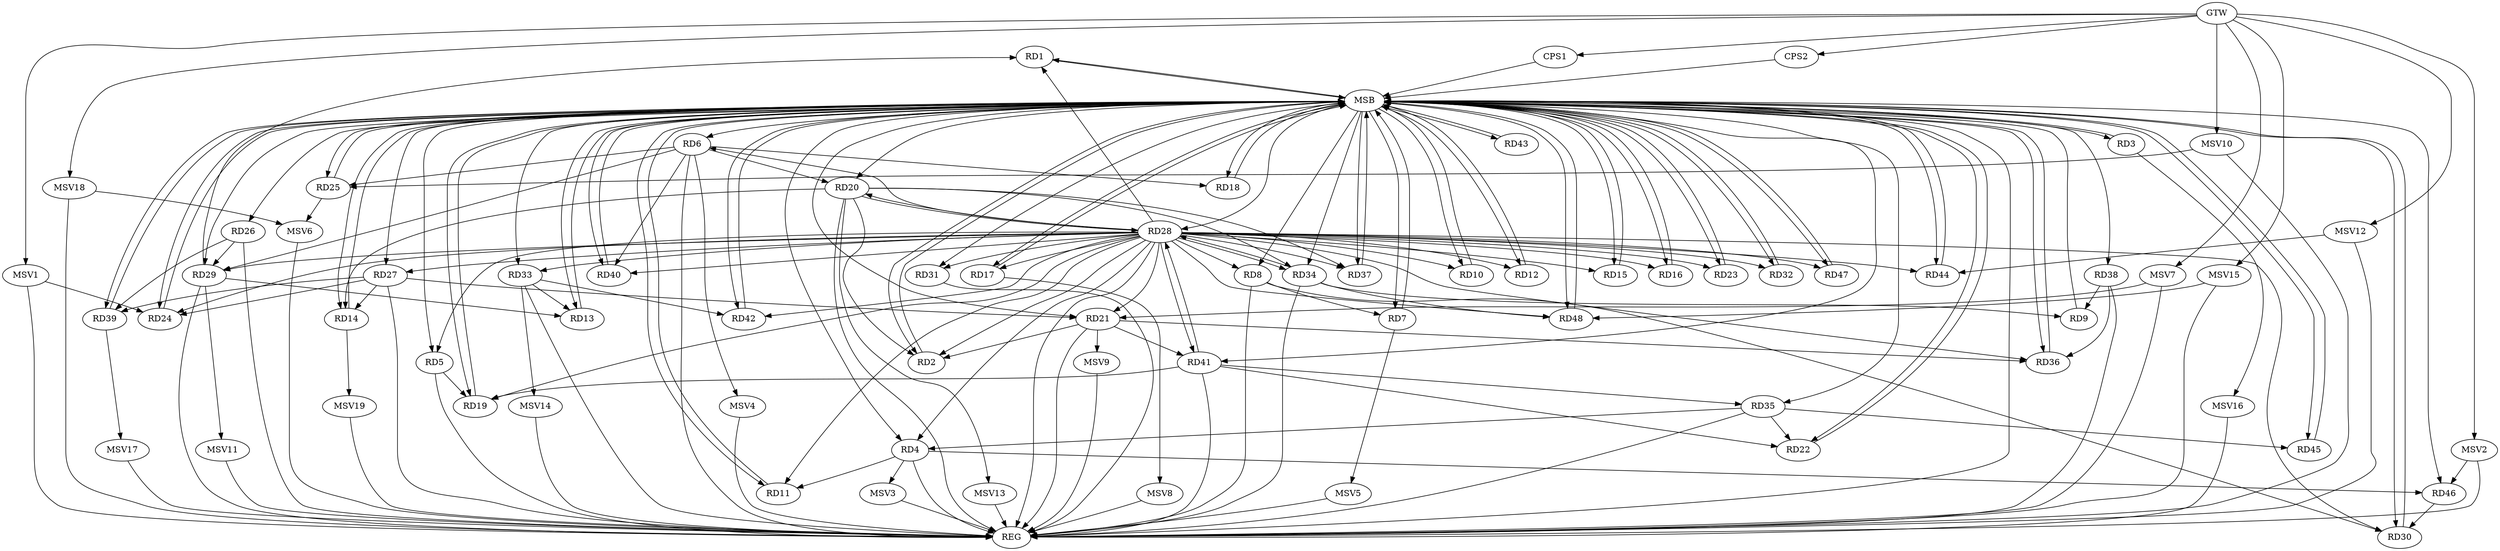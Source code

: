 strict digraph G {
  RD1 [ label="RD1" ];
  RD2 [ label="RD2" ];
  RD3 [ label="RD3" ];
  RD4 [ label="RD4" ];
  RD5 [ label="RD5" ];
  RD6 [ label="RD6" ];
  RD7 [ label="RD7" ];
  RD8 [ label="RD8" ];
  RD9 [ label="RD9" ];
  RD10 [ label="RD10" ];
  RD11 [ label="RD11" ];
  RD12 [ label="RD12" ];
  RD13 [ label="RD13" ];
  RD14 [ label="RD14" ];
  RD15 [ label="RD15" ];
  RD16 [ label="RD16" ];
  RD17 [ label="RD17" ];
  RD18 [ label="RD18" ];
  RD19 [ label="RD19" ];
  RD20 [ label="RD20" ];
  RD21 [ label="RD21" ];
  RD22 [ label="RD22" ];
  RD23 [ label="RD23" ];
  RD24 [ label="RD24" ];
  RD25 [ label="RD25" ];
  RD26 [ label="RD26" ];
  RD27 [ label="RD27" ];
  RD28 [ label="RD28" ];
  RD29 [ label="RD29" ];
  RD30 [ label="RD30" ];
  RD31 [ label="RD31" ];
  RD32 [ label="RD32" ];
  RD33 [ label="RD33" ];
  RD34 [ label="RD34" ];
  RD35 [ label="RD35" ];
  RD36 [ label="RD36" ];
  RD37 [ label="RD37" ];
  RD38 [ label="RD38" ];
  RD39 [ label="RD39" ];
  RD40 [ label="RD40" ];
  RD41 [ label="RD41" ];
  RD42 [ label="RD42" ];
  RD43 [ label="RD43" ];
  RD44 [ label="RD44" ];
  RD45 [ label="RD45" ];
  RD46 [ label="RD46" ];
  RD47 [ label="RD47" ];
  RD48 [ label="RD48" ];
  CPS1 [ label="CPS1" ];
  CPS2 [ label="CPS2" ];
  GTW [ label="GTW" ];
  REG [ label="REG" ];
  MSB [ label="MSB" ];
  MSV1 [ label="MSV1" ];
  MSV2 [ label="MSV2" ];
  MSV3 [ label="MSV3" ];
  MSV4 [ label="MSV4" ];
  MSV5 [ label="MSV5" ];
  MSV6 [ label="MSV6" ];
  MSV7 [ label="MSV7" ];
  MSV8 [ label="MSV8" ];
  MSV9 [ label="MSV9" ];
  MSV10 [ label="MSV10" ];
  MSV11 [ label="MSV11" ];
  MSV12 [ label="MSV12" ];
  MSV13 [ label="MSV13" ];
  MSV14 [ label="MSV14" ];
  MSV15 [ label="MSV15" ];
  MSV16 [ label="MSV16" ];
  MSV17 [ label="MSV17" ];
  MSV18 [ label="MSV18" ];
  MSV19 [ label="MSV19" ];
  RD28 -> RD1;
  RD29 -> RD1;
  RD20 -> RD2;
  RD21 -> RD2;
  RD4 -> RD11;
  RD35 -> RD4;
  RD4 -> RD46;
  RD5 -> RD19;
  RD6 -> RD18;
  RD6 -> RD20;
  RD6 -> RD25;
  RD6 -> RD29;
  RD6 -> RD40;
  RD8 -> RD7;
  RD28 -> RD8;
  RD8 -> RD30;
  RD34 -> RD9;
  RD38 -> RD9;
  RD29 -> RD13;
  RD33 -> RD13;
  RD20 -> RD14;
  RD27 -> RD14;
  RD28 -> RD15;
  RD28 -> RD19;
  RD41 -> RD19;
  RD20 -> RD28;
  RD20 -> RD34;
  RD20 -> RD37;
  RD27 -> RD21;
  RD21 -> RD36;
  RD21 -> RD41;
  RD35 -> RD22;
  RD41 -> RD22;
  RD27 -> RD24;
  RD26 -> RD29;
  RD26 -> RD39;
  RD27 -> RD39;
  RD28 -> RD30;
  RD28 -> RD31;
  RD34 -> RD28;
  RD28 -> RD36;
  RD41 -> RD28;
  RD28 -> RD44;
  RD46 -> RD30;
  RD33 -> RD42;
  RD34 -> RD48;
  RD41 -> RD35;
  RD35 -> RD45;
  RD38 -> RD36;
  GTW -> CPS1;
  GTW -> CPS2;
  RD4 -> REG;
  RD5 -> REG;
  RD6 -> REG;
  RD8 -> REG;
  RD20 -> REG;
  RD21 -> REG;
  RD26 -> REG;
  RD27 -> REG;
  RD28 -> REG;
  RD29 -> REG;
  RD31 -> REG;
  RD33 -> REG;
  RD34 -> REG;
  RD35 -> REG;
  RD38 -> REG;
  RD41 -> REG;
  RD1 -> MSB;
  MSB -> RD6;
  MSB -> RD20;
  MSB -> RD26;
  MSB -> RD34;
  MSB -> RD42;
  MSB -> RD44;
  MSB -> REG;
  RD2 -> MSB;
  MSB -> RD5;
  MSB -> RD11;
  MSB -> RD22;
  MSB -> RD32;
  MSB -> RD36;
  MSB -> RD37;
  MSB -> RD45;
  RD3 -> MSB;
  MSB -> RD12;
  MSB -> RD16;
  MSB -> RD21;
  MSB -> RD23;
  MSB -> RD24;
  MSB -> RD28;
  MSB -> RD38;
  MSB -> RD41;
  RD7 -> MSB;
  MSB -> RD8;
  MSB -> RD17;
  RD9 -> MSB;
  MSB -> RD46;
  RD10 -> MSB;
  MSB -> RD19;
  RD11 -> MSB;
  MSB -> RD7;
  MSB -> RD30;
  RD12 -> MSB;
  MSB -> RD10;
  MSB -> RD31;
  MSB -> RD40;
  MSB -> RD47;
  RD13 -> MSB;
  MSB -> RD1;
  MSB -> RD15;
  MSB -> RD25;
  RD14 -> MSB;
  MSB -> RD3;
  MSB -> RD43;
  RD15 -> MSB;
  MSB -> RD2;
  MSB -> RD14;
  MSB -> RD29;
  RD16 -> MSB;
  MSB -> RD4;
  RD17 -> MSB;
  MSB -> RD13;
  RD18 -> MSB;
  MSB -> RD33;
  RD19 -> MSB;
  MSB -> RD35;
  RD22 -> MSB;
  MSB -> RD27;
  MSB -> RD39;
  RD23 -> MSB;
  MSB -> RD18;
  RD24 -> MSB;
  RD25 -> MSB;
  RD30 -> MSB;
  MSB -> RD48;
  RD32 -> MSB;
  RD36 -> MSB;
  RD37 -> MSB;
  RD39 -> MSB;
  RD40 -> MSB;
  RD42 -> MSB;
  RD43 -> MSB;
  RD44 -> MSB;
  RD45 -> MSB;
  RD47 -> MSB;
  RD48 -> MSB;
  CPS1 -> MSB;
  CPS2 -> MSB;
  RD28 -> RD16;
  RD28 -> RD37;
  RD28 -> RD48;
  RD28 -> RD11;
  RD28 -> RD40;
  RD28 -> RD23;
  RD28 -> RD27;
  RD28 -> RD32;
  RD28 -> RD41;
  RD28 -> RD34;
  RD28 -> RD20;
  RD28 -> RD12;
  RD28 -> RD4;
  RD28 -> RD47;
  RD28 -> RD10;
  RD28 -> RD29;
  RD28 -> RD42;
  RD28 -> RD21;
  RD28 -> RD24;
  RD28 -> RD6;
  RD28 -> RD5;
  RD28 -> RD2;
  RD28 -> RD33;
  RD28 -> RD17;
  MSV1 -> RD24;
  GTW -> MSV1;
  MSV1 -> REG;
  MSV2 -> RD46;
  GTW -> MSV2;
  MSV2 -> REG;
  RD4 -> MSV3;
  MSV3 -> REG;
  RD6 -> MSV4;
  MSV4 -> REG;
  RD7 -> MSV5;
  MSV5 -> REG;
  RD25 -> MSV6;
  MSV6 -> REG;
  MSV7 -> RD21;
  GTW -> MSV7;
  MSV7 -> REG;
  RD17 -> MSV8;
  MSV8 -> REG;
  RD21 -> MSV9;
  MSV9 -> REG;
  MSV10 -> RD25;
  GTW -> MSV10;
  MSV10 -> REG;
  RD29 -> MSV11;
  MSV11 -> REG;
  MSV12 -> RD44;
  GTW -> MSV12;
  MSV12 -> REG;
  RD20 -> MSV13;
  MSV13 -> REG;
  RD33 -> MSV14;
  MSV14 -> REG;
  MSV15 -> RD48;
  GTW -> MSV15;
  MSV15 -> REG;
  RD3 -> MSV16;
  MSV16 -> REG;
  RD39 -> MSV17;
  MSV17 -> REG;
  MSV18 -> MSV6;
  GTW -> MSV18;
  MSV18 -> REG;
  RD14 -> MSV19;
  MSV19 -> REG;
}
